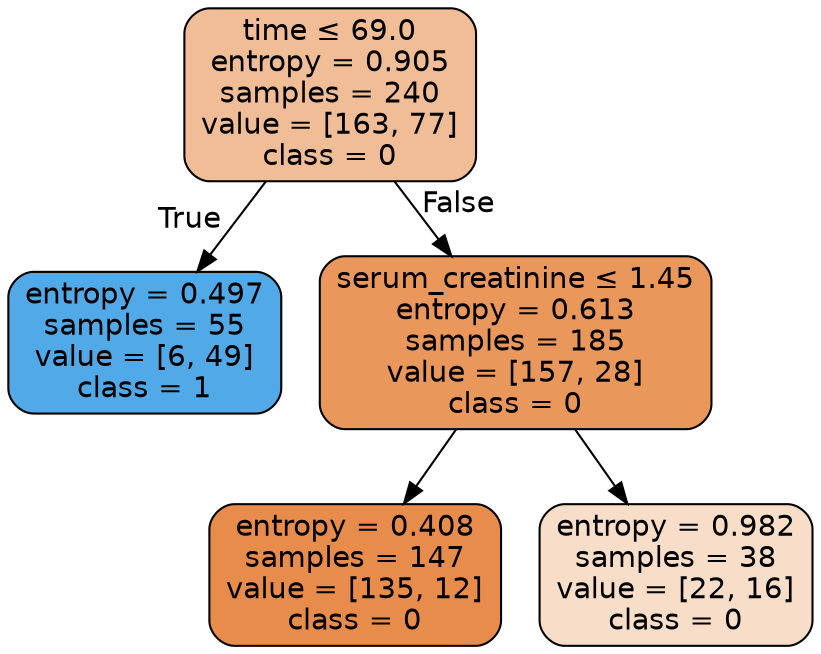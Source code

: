 digraph Tree {
node [shape=box, style="filled, rounded", color="black", fontname=helvetica] ;
edge [fontname=helvetica] ;
0 [label=<time &le; 69.0<br/>entropy = 0.905<br/>samples = 240<br/>value = [163, 77]<br/>class = 0>, fillcolor="#f1bd97"] ;
1 [label=<entropy = 0.497<br/>samples = 55<br/>value = [6, 49]<br/>class = 1>, fillcolor="#51a9e8"] ;
0 -> 1 [labeldistance=2.5, labelangle=45, headlabel="True"] ;
2 [label=<serum_creatinine &le; 1.45<br/>entropy = 0.613<br/>samples = 185<br/>value = [157, 28]<br/>class = 0>, fillcolor="#ea975c"] ;
0 -> 2 [labeldistance=2.5, labelangle=-45, headlabel="False"] ;
3 [label=<entropy = 0.408<br/>samples = 147<br/>value = [135, 12]<br/>class = 0>, fillcolor="#e78c4b"] ;
2 -> 3 ;
4 [label=<entropy = 0.982<br/>samples = 38<br/>value = [22, 16]<br/>class = 0>, fillcolor="#f8ddc9"] ;
2 -> 4 ;
}